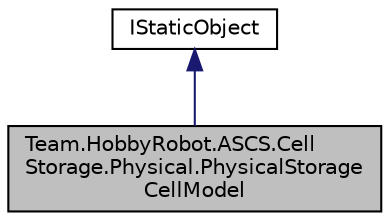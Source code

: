 digraph "Team.HobbyRobot.ASCS.CellStorage.Physical.PhysicalStorageCellModel"
{
 // LATEX_PDF_SIZE
  edge [fontname="Helvetica",fontsize="10",labelfontname="Helvetica",labelfontsize="10"];
  node [fontname="Helvetica",fontsize="10",shape=record];
  Node1 [label="Team.HobbyRobot.ASCS.Cell\lStorage.Physical.PhysicalStorage\lCellModel",height=0.2,width=0.4,color="black", fillcolor="grey75", style="filled", fontcolor="black",tooltip="Model of the storage cell"];
  Node2 -> Node1 [dir="back",color="midnightblue",fontsize="10",style="solid",fontname="Helvetica"];
  Node2 [label="IStaticObject",height=0.2,width=0.4,color="black", fillcolor="white", style="filled",URL="$interface_team_1_1_hobby_robot_1_1_a_s_c_s_1_1_core_1_1_physical_1_1_i_static_object.html",tooltip="Stationary object"];
}
